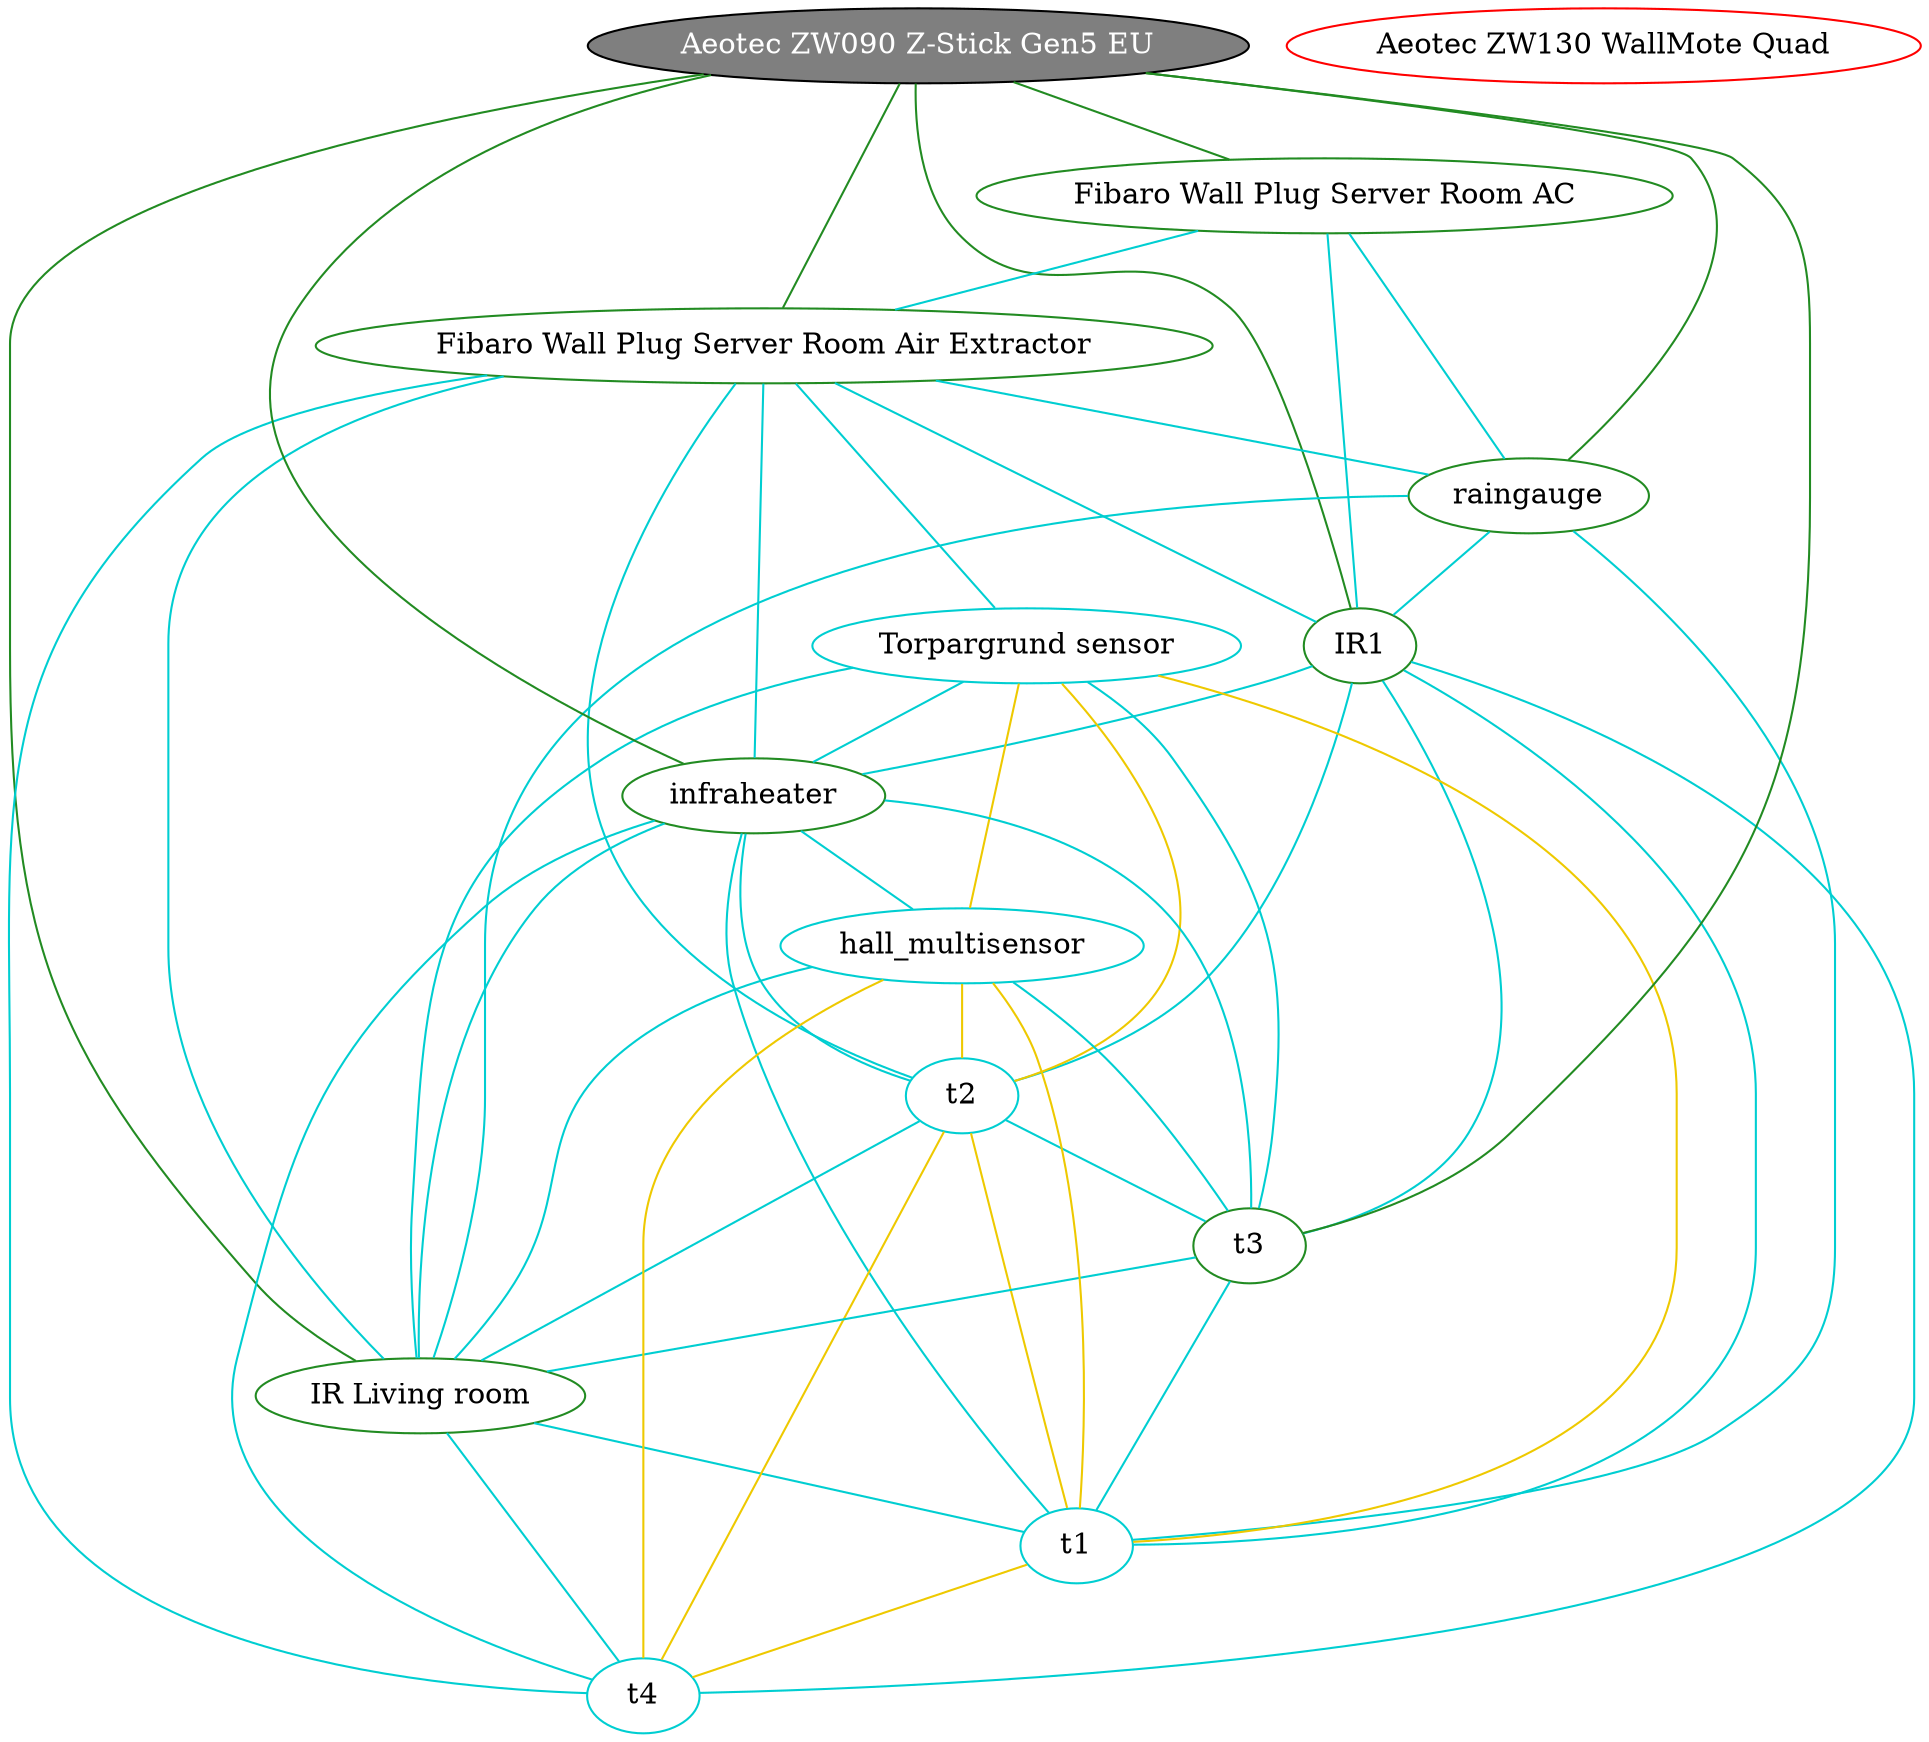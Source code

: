 graph "zwave-map" {
	node [label="\N"];
	1	 [color=black,
		fillcolor=gray50,
		fontcolor=white,
		label="Aeotec ZW090 Z-Stick Gen5 EU",
		style=filled];
	2	 [color=forestgreen,
		label="Fibaro Wall Plug Server Room AC"];
	1 -- 2	 [color=forestgreen];
	3	 [color=forestgreen,
		label="Fibaro Wall Plug Server Room Air Extractor"];
	1 -- 3	 [color=forestgreen];
	4	 [color=forestgreen,
		label=IR1];
	1 -- 4	 [color=forestgreen];
	5	 [color=forestgreen,
		label="IR Living room"];
	1 -- 5	 [color=forestgreen];
	2 -- 3	 [color=darkturquoise];
	2 -- 4	 [color=darkturquoise];
	8	 [color=forestgreen,
		label=raingauge];
	2 -- 8	 [color=darkturquoise];
	3 -- 4	 [color=darkturquoise];
	3 -- 5	 [color=darkturquoise];
	7	 [color=darkturquoise,
		label="Torpargrund sensor"];
	3 -- 7	 [color=darkturquoise];
	3 -- 8	 [color=darkturquoise];
	14	 [color=forestgreen,
		label=infraheater];
	3 -- 14	 [color=darkturquoise];
	17	 [color=darkturquoise,
		label=t2];
	3 -- 17	 [color=darkturquoise];
	19	 [color=darkturquoise,
		label=t4];
	3 -- 19	 [color=darkturquoise];
	4 -- 14	 [color=darkturquoise];
	16	 [color=darkturquoise,
		label=t1];
	4 -- 16	 [color=darkturquoise];
	4 -- 17	 [color=darkturquoise];
	18	 [color=forestgreen,
		label=t3];
	4 -- 18	 [color=darkturquoise];
	4 -- 19	 [color=darkturquoise];
	5 -- 14	 [color=darkturquoise];
	15	 [color=darkturquoise,
		label=hall_multisensor];
	5 -- 15	 [color=darkturquoise];
	5 -- 16	 [color=darkturquoise];
	5 -- 17	 [color=darkturquoise];
	5 -- 19	 [color=darkturquoise];
	7 -- 5	 [color=darkturquoise];
	7 -- 14	 [color=darkturquoise];
	7 -- 15	 [color=gold2];
	7 -- 16	 [color=gold2];
	7 -- 17	 [color=gold2];
	7 -- 18	 [color=darkturquoise];
	8 -- 1	 [color=forestgreen];
	8 -- 4	 [color=darkturquoise];
	8 -- 5	 [color=darkturquoise];
	8 -- 16	 [color=darkturquoise];
	9	 [color=red,
		label="Aeotec ZW130 WallMote Quad"];
	14 -- 1	 [color=forestgreen];
	14 -- 15	 [color=darkturquoise];
	14 -- 16	 [color=darkturquoise];
	14 -- 17	 [color=darkturquoise];
	14 -- 18	 [color=darkturquoise];
	14 -- 19	 [color=darkturquoise];
	15 -- 16	 [color=gold2];
	15 -- 17	 [color=gold2];
	15 -- 18	 [color=darkturquoise];
	15 -- 19	 [color=gold2];
	16 -- 17	 [color=gold2];
	16 -- 18	 [color=darkturquoise];
	16 -- 19	 [color=gold2];
	17 -- 18	 [color=darkturquoise];
	17 -- 19	 [color=gold2];
	18 -- 1	 [color=forestgreen];
	18 -- 5	 [color=darkturquoise];
}
